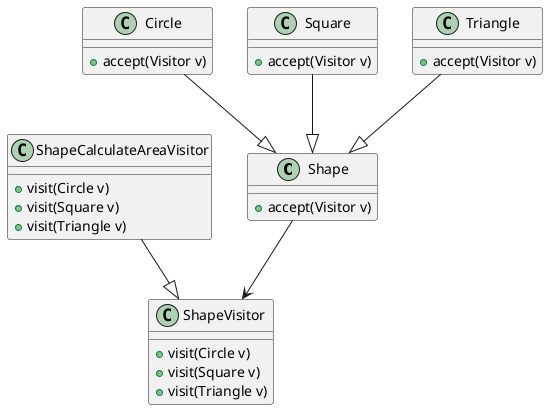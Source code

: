 @startuml visitor

class Shape {
  + accept(Visitor v)
}

class Circle {
  + accept(Visitor v)
}

class Square {
  + accept(Visitor v)
}

class Triangle {
  + accept(Visitor v)
}

class ShapeVisitor {
  + visit(Circle v)
  + visit(Square v)
  + visit(Triangle v)
}

class ShapeCalculateAreaVisitor {
  + visit(Circle v)
  + visit(Square v)
  + visit(Triangle v)
}

Circle --|> Shape
Square --|> Shape
Triangle --|> Shape

ShapeCalculateAreaVisitor --|> ShapeVisitor

Shape --> ShapeVisitor

@enduml